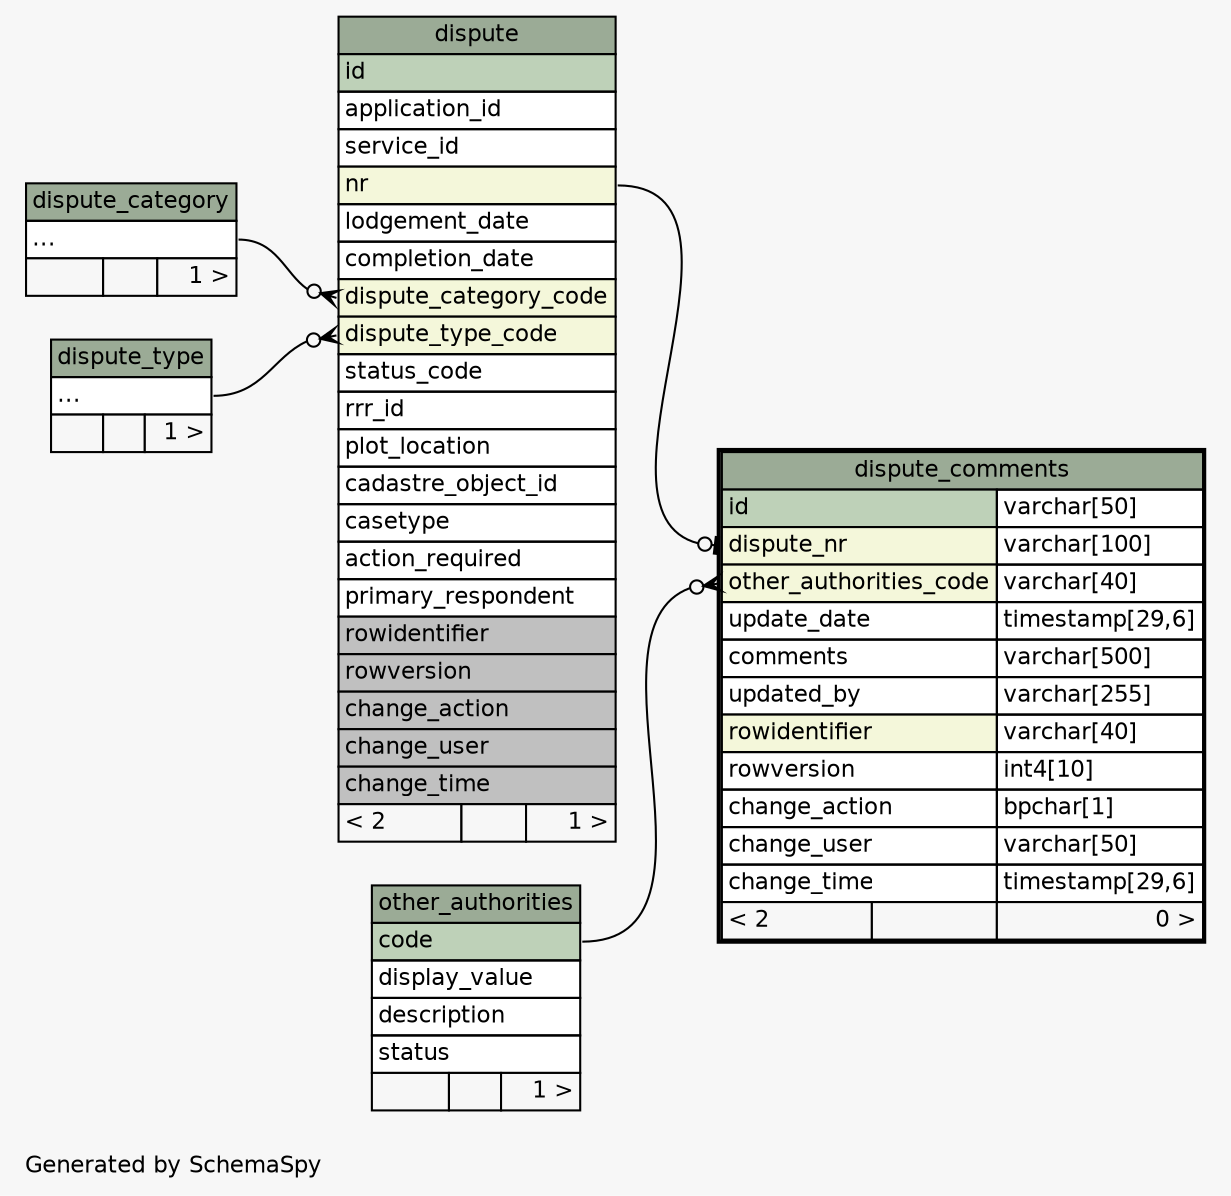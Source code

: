 // dot 2.36.0 on Windows 7 6.1
// SchemaSpy rev 590
digraph "twoDegreesRelationshipsDiagram" {
  graph [
    rankdir="RL"
    bgcolor="#f7f7f7"
    label="\nGenerated by SchemaSpy"
    labeljust="l"
    nodesep="0.18"
    ranksep="0.46"
    fontname="Helvetica"
    fontsize="11"
  ];
  node [
    fontname="Helvetica"
    fontsize="11"
    shape="plaintext"
  ];
  edge [
    arrowsize="0.8"
  ];
  "dispute":"dispute_category_code":w -> "dispute_category":"elipses":e [arrowhead=none dir=back arrowtail=crowodot];
  "dispute":"dispute_type_code":w -> "dispute_type":"elipses":e [arrowhead=none dir=back arrowtail=crowodot];
  "dispute_comments":"dispute_nr":w -> "dispute":"nr":e [arrowhead=none dir=back arrowtail=teeodot];
  "dispute_comments":"other_authorities_code":w -> "other_authorities":"code":e [arrowhead=none dir=back arrowtail=crowodot];
  "dispute" [
    label=<
    <TABLE BORDER="0" CELLBORDER="1" CELLSPACING="0" BGCOLOR="#ffffff">
      <TR><TD COLSPAN="3" BGCOLOR="#9bab96" ALIGN="CENTER">dispute</TD></TR>
      <TR><TD PORT="id" COLSPAN="3" BGCOLOR="#bed1b8" ALIGN="LEFT">id</TD></TR>
      <TR><TD PORT="application_id" COLSPAN="3" ALIGN="LEFT">application_id</TD></TR>
      <TR><TD PORT="service_id" COLSPAN="3" ALIGN="LEFT">service_id</TD></TR>
      <TR><TD PORT="nr" COLSPAN="3" BGCOLOR="#f4f7da" ALIGN="LEFT">nr</TD></TR>
      <TR><TD PORT="lodgement_date" COLSPAN="3" ALIGN="LEFT">lodgement_date</TD></TR>
      <TR><TD PORT="completion_date" COLSPAN="3" ALIGN="LEFT">completion_date</TD></TR>
      <TR><TD PORT="dispute_category_code" COLSPAN="3" BGCOLOR="#f4f7da" ALIGN="LEFT">dispute_category_code</TD></TR>
      <TR><TD PORT="dispute_type_code" COLSPAN="3" BGCOLOR="#f4f7da" ALIGN="LEFT">dispute_type_code</TD></TR>
      <TR><TD PORT="status_code" COLSPAN="3" ALIGN="LEFT">status_code</TD></TR>
      <TR><TD PORT="rrr_id" COLSPAN="3" ALIGN="LEFT">rrr_id</TD></TR>
      <TR><TD PORT="plot_location" COLSPAN="3" ALIGN="LEFT">plot_location</TD></TR>
      <TR><TD PORT="cadastre_object_id" COLSPAN="3" ALIGN="LEFT">cadastre_object_id</TD></TR>
      <TR><TD PORT="casetype" COLSPAN="3" ALIGN="LEFT">casetype</TD></TR>
      <TR><TD PORT="action_required" COLSPAN="3" ALIGN="LEFT">action_required</TD></TR>
      <TR><TD PORT="primary_respondent" COLSPAN="3" ALIGN="LEFT">primary_respondent</TD></TR>
      <TR><TD PORT="rowidentifier" COLSPAN="3" BGCOLOR="#c0c0c0" ALIGN="LEFT">rowidentifier</TD></TR>
      <TR><TD PORT="rowversion" COLSPAN="3" BGCOLOR="#c0c0c0" ALIGN="LEFT">rowversion</TD></TR>
      <TR><TD PORT="change_action" COLSPAN="3" BGCOLOR="#c0c0c0" ALIGN="LEFT">change_action</TD></TR>
      <TR><TD PORT="change_user" COLSPAN="3" BGCOLOR="#c0c0c0" ALIGN="LEFT">change_user</TD></TR>
      <TR><TD PORT="change_time" COLSPAN="3" BGCOLOR="#c0c0c0" ALIGN="LEFT">change_time</TD></TR>
      <TR><TD ALIGN="LEFT" BGCOLOR="#f7f7f7">&lt; 2</TD><TD ALIGN="RIGHT" BGCOLOR="#f7f7f7">  </TD><TD ALIGN="RIGHT" BGCOLOR="#f7f7f7">1 &gt;</TD></TR>
    </TABLE>>
    URL="dispute.html"
    tooltip="dispute"
  ];
  "dispute_category" [
    label=<
    <TABLE BORDER="0" CELLBORDER="1" CELLSPACING="0" BGCOLOR="#ffffff">
      <TR><TD COLSPAN="3" BGCOLOR="#9bab96" ALIGN="CENTER">dispute_category</TD></TR>
      <TR><TD PORT="elipses" COLSPAN="3" ALIGN="LEFT">...</TD></TR>
      <TR><TD ALIGN="LEFT" BGCOLOR="#f7f7f7">  </TD><TD ALIGN="RIGHT" BGCOLOR="#f7f7f7">  </TD><TD ALIGN="RIGHT" BGCOLOR="#f7f7f7">1 &gt;</TD></TR>
    </TABLE>>
    URL="dispute_category.html"
    tooltip="dispute_category"
  ];
  "dispute_comments" [
    label=<
    <TABLE BORDER="2" CELLBORDER="1" CELLSPACING="0" BGCOLOR="#ffffff">
      <TR><TD COLSPAN="3" BGCOLOR="#9bab96" ALIGN="CENTER">dispute_comments</TD></TR>
      <TR><TD PORT="id" COLSPAN="2" BGCOLOR="#bed1b8" ALIGN="LEFT">id</TD><TD PORT="id.type" ALIGN="LEFT">varchar[50]</TD></TR>
      <TR><TD PORT="dispute_nr" COLSPAN="2" BGCOLOR="#f4f7da" ALIGN="LEFT">dispute_nr</TD><TD PORT="dispute_nr.type" ALIGN="LEFT">varchar[100]</TD></TR>
      <TR><TD PORT="other_authorities_code" COLSPAN="2" BGCOLOR="#f4f7da" ALIGN="LEFT">other_authorities_code</TD><TD PORT="other_authorities_code.type" ALIGN="LEFT">varchar[40]</TD></TR>
      <TR><TD PORT="update_date" COLSPAN="2" ALIGN="LEFT">update_date</TD><TD PORT="update_date.type" ALIGN="LEFT">timestamp[29,6]</TD></TR>
      <TR><TD PORT="comments" COLSPAN="2" ALIGN="LEFT">comments</TD><TD PORT="comments.type" ALIGN="LEFT">varchar[500]</TD></TR>
      <TR><TD PORT="updated_by" COLSPAN="2" ALIGN="LEFT">updated_by</TD><TD PORT="updated_by.type" ALIGN="LEFT">varchar[255]</TD></TR>
      <TR><TD PORT="rowidentifier" COLSPAN="2" BGCOLOR="#f4f7da" ALIGN="LEFT">rowidentifier</TD><TD PORT="rowidentifier.type" ALIGN="LEFT">varchar[40]</TD></TR>
      <TR><TD PORT="rowversion" COLSPAN="2" ALIGN="LEFT">rowversion</TD><TD PORT="rowversion.type" ALIGN="LEFT">int4[10]</TD></TR>
      <TR><TD PORT="change_action" COLSPAN="2" ALIGN="LEFT">change_action</TD><TD PORT="change_action.type" ALIGN="LEFT">bpchar[1]</TD></TR>
      <TR><TD PORT="change_user" COLSPAN="2" ALIGN="LEFT">change_user</TD><TD PORT="change_user.type" ALIGN="LEFT">varchar[50]</TD></TR>
      <TR><TD PORT="change_time" COLSPAN="2" ALIGN="LEFT">change_time</TD><TD PORT="change_time.type" ALIGN="LEFT">timestamp[29,6]</TD></TR>
      <TR><TD ALIGN="LEFT" BGCOLOR="#f7f7f7">&lt; 2</TD><TD ALIGN="RIGHT" BGCOLOR="#f7f7f7">  </TD><TD ALIGN="RIGHT" BGCOLOR="#f7f7f7">0 &gt;</TD></TR>
    </TABLE>>
    URL="dispute_comments.html"
    tooltip="dispute_comments"
  ];
  "dispute_type" [
    label=<
    <TABLE BORDER="0" CELLBORDER="1" CELLSPACING="0" BGCOLOR="#ffffff">
      <TR><TD COLSPAN="3" BGCOLOR="#9bab96" ALIGN="CENTER">dispute_type</TD></TR>
      <TR><TD PORT="elipses" COLSPAN="3" ALIGN="LEFT">...</TD></TR>
      <TR><TD ALIGN="LEFT" BGCOLOR="#f7f7f7">  </TD><TD ALIGN="RIGHT" BGCOLOR="#f7f7f7">  </TD><TD ALIGN="RIGHT" BGCOLOR="#f7f7f7">1 &gt;</TD></TR>
    </TABLE>>
    URL="dispute_type.html"
    tooltip="dispute_type"
  ];
  "other_authorities" [
    label=<
    <TABLE BORDER="0" CELLBORDER="1" CELLSPACING="0" BGCOLOR="#ffffff">
      <TR><TD COLSPAN="3" BGCOLOR="#9bab96" ALIGN="CENTER">other_authorities</TD></TR>
      <TR><TD PORT="code" COLSPAN="3" BGCOLOR="#bed1b8" ALIGN="LEFT">code</TD></TR>
      <TR><TD PORT="display_value" COLSPAN="3" ALIGN="LEFT">display_value</TD></TR>
      <TR><TD PORT="description" COLSPAN="3" ALIGN="LEFT">description</TD></TR>
      <TR><TD PORT="status" COLSPAN="3" ALIGN="LEFT">status</TD></TR>
      <TR><TD ALIGN="LEFT" BGCOLOR="#f7f7f7">  </TD><TD ALIGN="RIGHT" BGCOLOR="#f7f7f7">  </TD><TD ALIGN="RIGHT" BGCOLOR="#f7f7f7">1 &gt;</TD></TR>
    </TABLE>>
    URL="other_authorities.html"
    tooltip="other_authorities"
  ];
}
